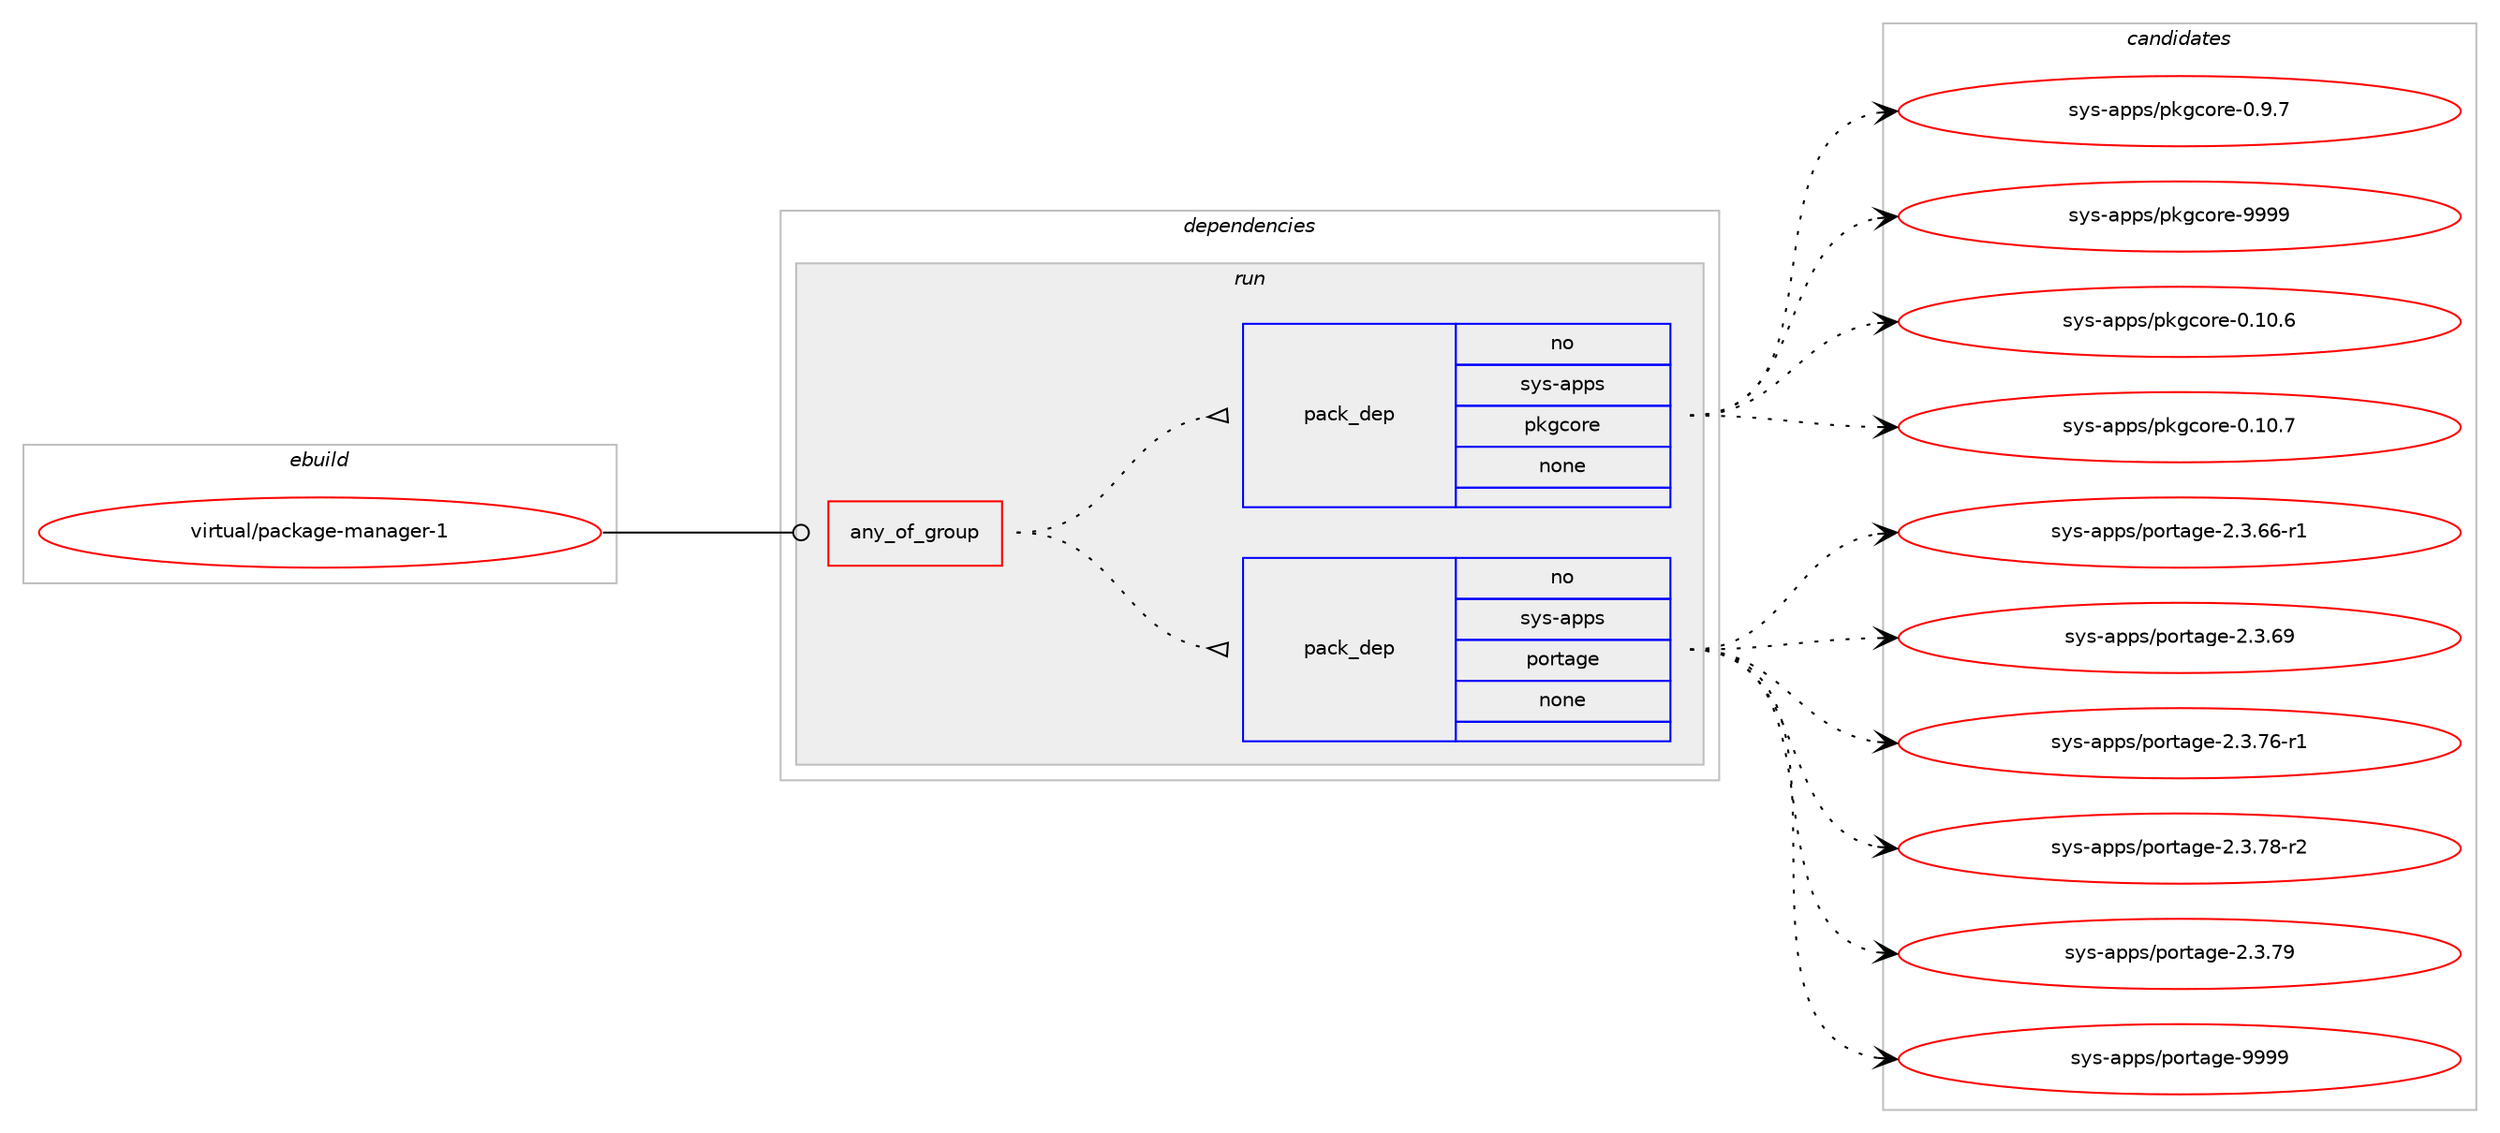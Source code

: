 digraph prolog {

# *************
# Graph options
# *************

newrank=true;
concentrate=true;
compound=true;
graph [rankdir=LR,fontname=Helvetica,fontsize=10,ranksep=1.5];#, ranksep=2.5, nodesep=0.2];
edge  [arrowhead=vee];
node  [fontname=Helvetica,fontsize=10];

# **********
# The ebuild
# **********

subgraph cluster_leftcol {
color=gray;
rank=same;
label=<<i>ebuild</i>>;
id [label="virtual/package-manager-1", color=red, width=4, href="../virtual/package-manager-1.svg"];
}

# ****************
# The dependencies
# ****************

subgraph cluster_midcol {
color=gray;
label=<<i>dependencies</i>>;
subgraph cluster_compile {
fillcolor="#eeeeee";
style=filled;
label=<<i>compile</i>>;
}
subgraph cluster_compileandrun {
fillcolor="#eeeeee";
style=filled;
label=<<i>compile and run</i>>;
}
subgraph cluster_run {
fillcolor="#eeeeee";
style=filled;
label=<<i>run</i>>;
subgraph any15381 {
dependency900668 [label=<<TABLE BORDER="0" CELLBORDER="1" CELLSPACING="0" CELLPADDING="4"><TR><TD CELLPADDING="10">any_of_group</TD></TR></TABLE>>, shape=none, color=red];subgraph pack668336 {
dependency900669 [label=<<TABLE BORDER="0" CELLBORDER="1" CELLSPACING="0" CELLPADDING="4" WIDTH="220"><TR><TD ROWSPAN="6" CELLPADDING="30">pack_dep</TD></TR><TR><TD WIDTH="110">no</TD></TR><TR><TD>sys-apps</TD></TR><TR><TD>portage</TD></TR><TR><TD>none</TD></TR><TR><TD></TD></TR></TABLE>>, shape=none, color=blue];
}
dependency900668:e -> dependency900669:w [weight=20,style="dotted",arrowhead="oinv"];
subgraph pack668337 {
dependency900670 [label=<<TABLE BORDER="0" CELLBORDER="1" CELLSPACING="0" CELLPADDING="4" WIDTH="220"><TR><TD ROWSPAN="6" CELLPADDING="30">pack_dep</TD></TR><TR><TD WIDTH="110">no</TD></TR><TR><TD>sys-apps</TD></TR><TR><TD>pkgcore</TD></TR><TR><TD>none</TD></TR><TR><TD></TD></TR></TABLE>>, shape=none, color=blue];
}
dependency900668:e -> dependency900670:w [weight=20,style="dotted",arrowhead="oinv"];
}
id:e -> dependency900668:w [weight=20,style="solid",arrowhead="odot"];
}
}

# **************
# The candidates
# **************

subgraph cluster_choices {
rank=same;
color=gray;
label=<<i>candidates</i>>;

subgraph choice668336 {
color=black;
nodesep=1;
choice11512111545971121121154711211111411697103101455046514654544511449 [label="sys-apps/portage-2.3.66-r1", color=red, width=4,href="../sys-apps/portage-2.3.66-r1.svg"];
choice1151211154597112112115471121111141169710310145504651465457 [label="sys-apps/portage-2.3.69", color=red, width=4,href="../sys-apps/portage-2.3.69.svg"];
choice11512111545971121121154711211111411697103101455046514655544511449 [label="sys-apps/portage-2.3.76-r1", color=red, width=4,href="../sys-apps/portage-2.3.76-r1.svg"];
choice11512111545971121121154711211111411697103101455046514655564511450 [label="sys-apps/portage-2.3.78-r2", color=red, width=4,href="../sys-apps/portage-2.3.78-r2.svg"];
choice1151211154597112112115471121111141169710310145504651465557 [label="sys-apps/portage-2.3.79", color=red, width=4,href="../sys-apps/portage-2.3.79.svg"];
choice115121115459711211211547112111114116971031014557575757 [label="sys-apps/portage-9999", color=red, width=4,href="../sys-apps/portage-9999.svg"];
dependency900669:e -> choice11512111545971121121154711211111411697103101455046514654544511449:w [style=dotted,weight="100"];
dependency900669:e -> choice1151211154597112112115471121111141169710310145504651465457:w [style=dotted,weight="100"];
dependency900669:e -> choice11512111545971121121154711211111411697103101455046514655544511449:w [style=dotted,weight="100"];
dependency900669:e -> choice11512111545971121121154711211111411697103101455046514655564511450:w [style=dotted,weight="100"];
dependency900669:e -> choice1151211154597112112115471121111141169710310145504651465557:w [style=dotted,weight="100"];
dependency900669:e -> choice115121115459711211211547112111114116971031014557575757:w [style=dotted,weight="100"];
}
subgraph choice668337 {
color=black;
nodesep=1;
choice1151211154597112112115471121071039911111410145484649484654 [label="sys-apps/pkgcore-0.10.6", color=red, width=4,href="../sys-apps/pkgcore-0.10.6.svg"];
choice1151211154597112112115471121071039911111410145484649484655 [label="sys-apps/pkgcore-0.10.7", color=red, width=4,href="../sys-apps/pkgcore-0.10.7.svg"];
choice11512111545971121121154711210710399111114101454846574655 [label="sys-apps/pkgcore-0.9.7", color=red, width=4,href="../sys-apps/pkgcore-0.9.7.svg"];
choice115121115459711211211547112107103991111141014557575757 [label="sys-apps/pkgcore-9999", color=red, width=4,href="../sys-apps/pkgcore-9999.svg"];
dependency900670:e -> choice1151211154597112112115471121071039911111410145484649484654:w [style=dotted,weight="100"];
dependency900670:e -> choice1151211154597112112115471121071039911111410145484649484655:w [style=dotted,weight="100"];
dependency900670:e -> choice11512111545971121121154711210710399111114101454846574655:w [style=dotted,weight="100"];
dependency900670:e -> choice115121115459711211211547112107103991111141014557575757:w [style=dotted,weight="100"];
}
}

}
